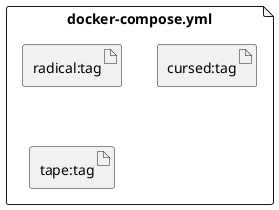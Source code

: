 @startuml
file "docker-compose.yml" {
  artifact "radical:tag"
  artifact "cursed:tag"
  artifact "tape:tag"
}
@enduml

